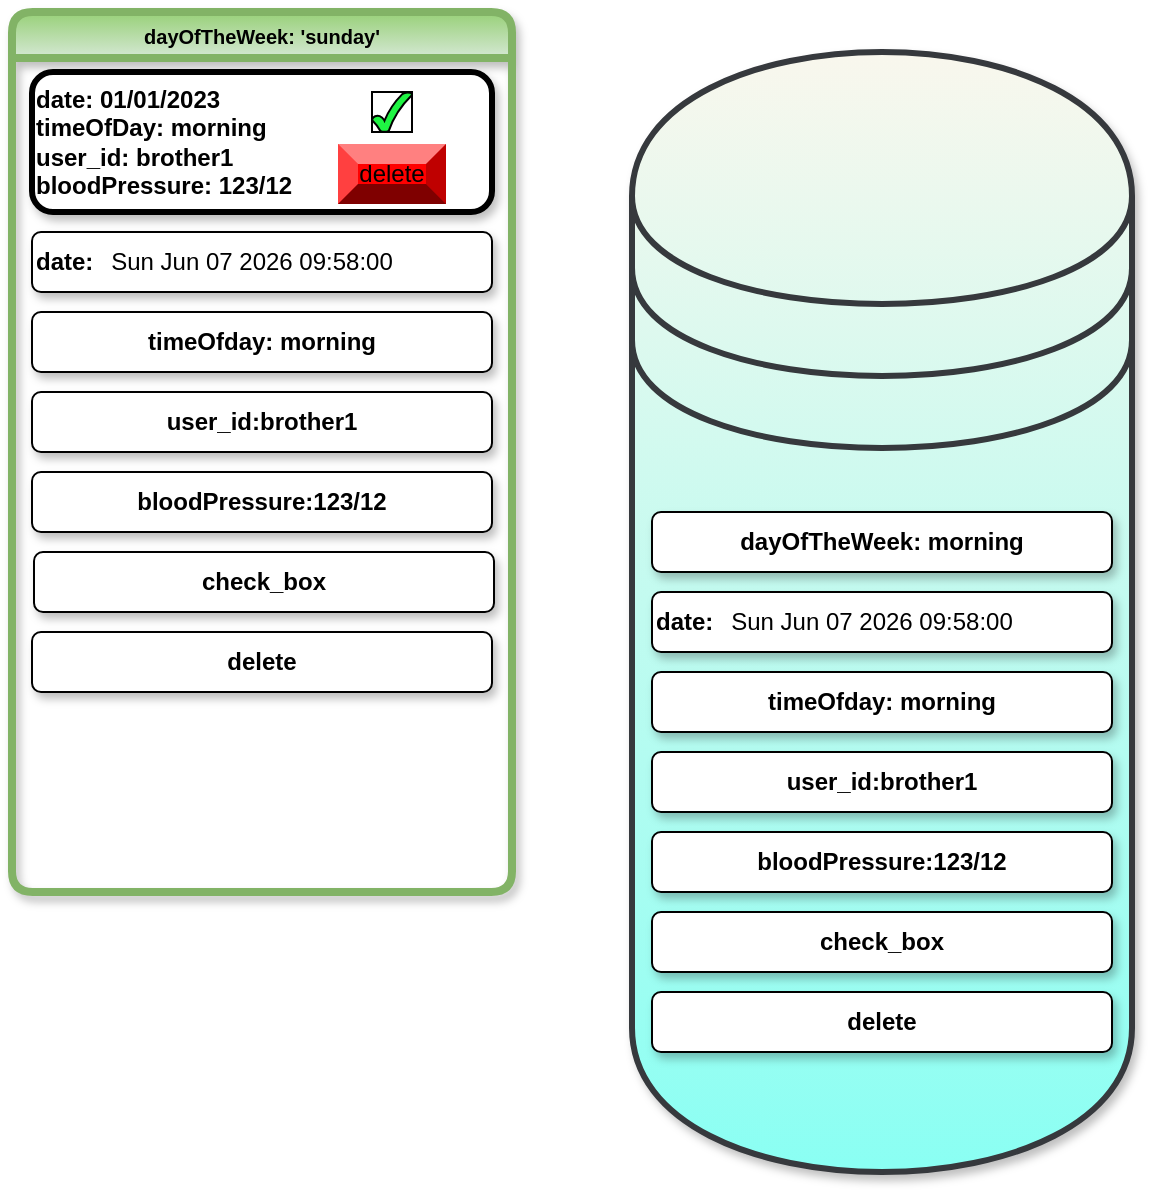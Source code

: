 <mxfile version="21.0.6" type="github"><diagram name="Page-1" id="TWToeqbnHmtvmzS3LOs3"><mxGraphModel dx="2924" dy="1120" grid="1" gridSize="10" guides="1" tooltips="1" connect="1" arrows="1" fold="1" page="1" pageScale="1" pageWidth="850" pageHeight="1100" math="0" shadow="0"><root><mxCell id="0"/><mxCell id="1" parent="0"/><mxCell id="vwJP4W1zADHUCNo8CIFC-2" value="&lt;font size=&quot;1&quot;&gt;dayOfTheWeek: 'sunday'&lt;/font&gt;" style="swimlane;whiteSpace=wrap;html=1;fillColor=#D5E8D4;strokeColor=#82b366;gradientColor=#97d077;fontStyle=1;fontFamily=Helvetica;movable=1;resizable=1;rotatable=1;deletable=1;editable=1;locked=0;connectable=1;swimlaneBody=1;swimlaneFillColor=none;strokeWidth=4;gradientDirection=north;rounded=1;shadow=1;glass=0;" vertex="1" parent="1"><mxGeometry x="-800" y="60" width="250" height="440" as="geometry"/></mxCell><mxCell id="vwJP4W1zADHUCNo8CIFC-6" value="" style="whiteSpace=wrap;html=1;aspect=fixed;" vertex="1" parent="vwJP4W1zADHUCNo8CIFC-2"><mxGeometry x="200" y="60" width="15" height="15" as="geometry"/></mxCell><mxCell id="vwJP4W1zADHUCNo8CIFC-43" value="&lt;b&gt;date:&amp;nbsp;&lt;/b&gt;" style="rounded=1;whiteSpace=wrap;html=1;align=left;shadow=1;" vertex="1" parent="vwJP4W1zADHUCNo8CIFC-2"><mxGeometry x="10" y="110" width="230" height="30" as="geometry"/></mxCell><mxCell id="vwJP4W1zADHUCNo8CIFC-46" value="bloodPressure:123/12" style="rounded=1;whiteSpace=wrap;html=1;fontStyle=1;shadow=1;" vertex="1" parent="vwJP4W1zADHUCNo8CIFC-2"><mxGeometry x="10" y="230" width="230" height="30" as="geometry"/></mxCell><mxCell id="vwJP4W1zADHUCNo8CIFC-45" value="&lt;b&gt;user_id:brother1&lt;/b&gt;" style="rounded=1;whiteSpace=wrap;html=1;shadow=1;" vertex="1" parent="vwJP4W1zADHUCNo8CIFC-2"><mxGeometry x="10" y="190" width="230" height="30" as="geometry"/></mxCell><mxCell id="vwJP4W1zADHUCNo8CIFC-44" value="timeOfday: morning" style="rounded=1;whiteSpace=wrap;html=1;fontStyle=1;shadow=1;" vertex="1" parent="vwJP4W1zADHUCNo8CIFC-2"><mxGeometry x="10" y="150" width="230" height="30" as="geometry"/></mxCell><mxCell id="vwJP4W1zADHUCNo8CIFC-48" value="&lt;b&gt;check_box&lt;/b&gt;" style="rounded=1;whiteSpace=wrap;html=1;shadow=1;" vertex="1" parent="vwJP4W1zADHUCNo8CIFC-2"><mxGeometry x="11" y="270" width="230" height="30" as="geometry"/></mxCell><mxCell id="vwJP4W1zADHUCNo8CIFC-47" value="&lt;b&gt;delete&lt;/b&gt;" style="rounded=1;whiteSpace=wrap;html=1;shadow=1;" vertex="1" parent="vwJP4W1zADHUCNo8CIFC-2"><mxGeometry x="10" y="310" width="230" height="30" as="geometry"/></mxCell><UserObject label="%date{ddd mmm dd yyyy HH:MM:ss}%" placeholders="1" id="vwJP4W1zADHUCNo8CIFC-49"><mxCell style="text;html=1;strokeColor=none;fillColor=none;align=center;verticalAlign=middle;whiteSpace=wrap;overflow=hidden;" vertex="1" parent="vwJP4W1zADHUCNo8CIFC-2"><mxGeometry x="40" y="115" width="160" height="20" as="geometry"/></mxCell></UserObject><mxCell id="vwJP4W1zADHUCNo8CIFC-7" value="&lt;b&gt;date: 01/01/2023&lt;br&gt;timeOfDay: morning&lt;br&gt;user_id: brother1&lt;br&gt;bloodPressure: 123/12&lt;br&gt;&lt;/b&gt;" style="rounded=1;whiteSpace=wrap;html=1;align=left;movable=1;resizable=1;rotatable=1;deletable=1;editable=1;locked=0;connectable=1;container=1;strokeWidth=3;shadow=1;" vertex="1" parent="1"><mxGeometry x="-790" y="90" width="230" height="70" as="geometry"/></mxCell><mxCell id="vwJP4W1zADHUCNo8CIFC-36" value="delete" style="labelPosition=center;verticalLabelPosition=middle;align=center;html=1;shape=mxgraph.basic.shaded_button;dx=10;fillColor=#FF0000;strokeColor=none;whiteSpace=wrap;" vertex="1" parent="vwJP4W1zADHUCNo8CIFC-7"><mxGeometry x="153" y="36" width="54" height="30" as="geometry"/></mxCell><mxCell id="vwJP4W1zADHUCNo8CIFC-16" value="" style="whiteSpace=wrap;html=1;aspect=fixed;" vertex="1" parent="1"><mxGeometry x="-620" y="100" width="20" height="20" as="geometry"/></mxCell><mxCell id="vwJP4W1zADHUCNo8CIFC-17" style="edgeStyle=orthogonalEdgeStyle;rounded=0;orthogonalLoop=1;jettySize=auto;html=1;exitX=0.5;exitY=1;exitDx=0;exitDy=0;" edge="1" parent="1" source="vwJP4W1zADHUCNo8CIFC-7" target="vwJP4W1zADHUCNo8CIFC-7"><mxGeometry relative="1" as="geometry"/></mxCell><mxCell id="vwJP4W1zADHUCNo8CIFC-19" value="" style="verticalLabelPosition=bottom;verticalAlign=top;html=1;shape=mxgraph.basic.tick;fillColor=#1ff443;" vertex="1" parent="1"><mxGeometry x="-620" y="100" width="20" height="20" as="geometry"/></mxCell><mxCell id="vwJP4W1zADHUCNo8CIFC-51" value="" style="shape=datastore;whiteSpace=wrap;html=1;strokeWidth=3;shadow=1;fillColor=#f9f7ed;strokeColor=#36393d;gradientColor=#8AFFF3;" vertex="1" parent="1"><mxGeometry x="-490" y="80" width="250" height="560" as="geometry"/></mxCell><mxCell id="vwJP4W1zADHUCNo8CIFC-52" value="&lt;b&gt;date:&amp;nbsp;&lt;/b&gt;" style="rounded=1;whiteSpace=wrap;html=1;align=left;shadow=1;" vertex="1" parent="1"><mxGeometry x="-480" y="350" width="230" height="30" as="geometry"/></mxCell><mxCell id="vwJP4W1zADHUCNo8CIFC-53" value="timeOfday: morning" style="rounded=1;whiteSpace=wrap;html=1;fontStyle=1;shadow=1;" vertex="1" parent="1"><mxGeometry x="-480" y="390" width="230" height="30" as="geometry"/></mxCell><mxCell id="vwJP4W1zADHUCNo8CIFC-54" value="&lt;b&gt;user_id:brother1&lt;/b&gt;" style="rounded=1;whiteSpace=wrap;html=1;shadow=1;" vertex="1" parent="1"><mxGeometry x="-480" y="430" width="230" height="30" as="geometry"/></mxCell><mxCell id="vwJP4W1zADHUCNo8CIFC-55" value="bloodPressure:123/12" style="rounded=1;whiteSpace=wrap;html=1;fontStyle=1;shadow=1;" vertex="1" parent="1"><mxGeometry x="-480" y="470" width="230" height="30" as="geometry"/></mxCell><mxCell id="vwJP4W1zADHUCNo8CIFC-56" value="&lt;b&gt;check_box&lt;/b&gt;" style="rounded=1;whiteSpace=wrap;html=1;shadow=1;" vertex="1" parent="1"><mxGeometry x="-480" y="510" width="230" height="30" as="geometry"/></mxCell><mxCell id="vwJP4W1zADHUCNo8CIFC-57" value="&lt;b&gt;delete&lt;/b&gt;" style="rounded=1;whiteSpace=wrap;html=1;shadow=1;" vertex="1" parent="1"><mxGeometry x="-480" y="550" width="230" height="30" as="geometry"/></mxCell><UserObject label="%date{ddd mmm dd yyyy HH:MM:ss}%" placeholders="1" id="vwJP4W1zADHUCNo8CIFC-58"><mxCell style="text;html=1;strokeColor=none;fillColor=none;align=center;verticalAlign=middle;whiteSpace=wrap;overflow=hidden;" vertex="1" parent="1"><mxGeometry x="-450" y="355" width="160" height="20" as="geometry"/></mxCell></UserObject><mxCell id="vwJP4W1zADHUCNo8CIFC-60" value="&lt;b&gt;dayOfTheWeek: morning&lt;/b&gt;" style="rounded=1;whiteSpace=wrap;html=1;shadow=1;" vertex="1" parent="1"><mxGeometry x="-480" y="310" width="230" height="30" as="geometry"/></mxCell></root></mxGraphModel></diagram></mxfile>